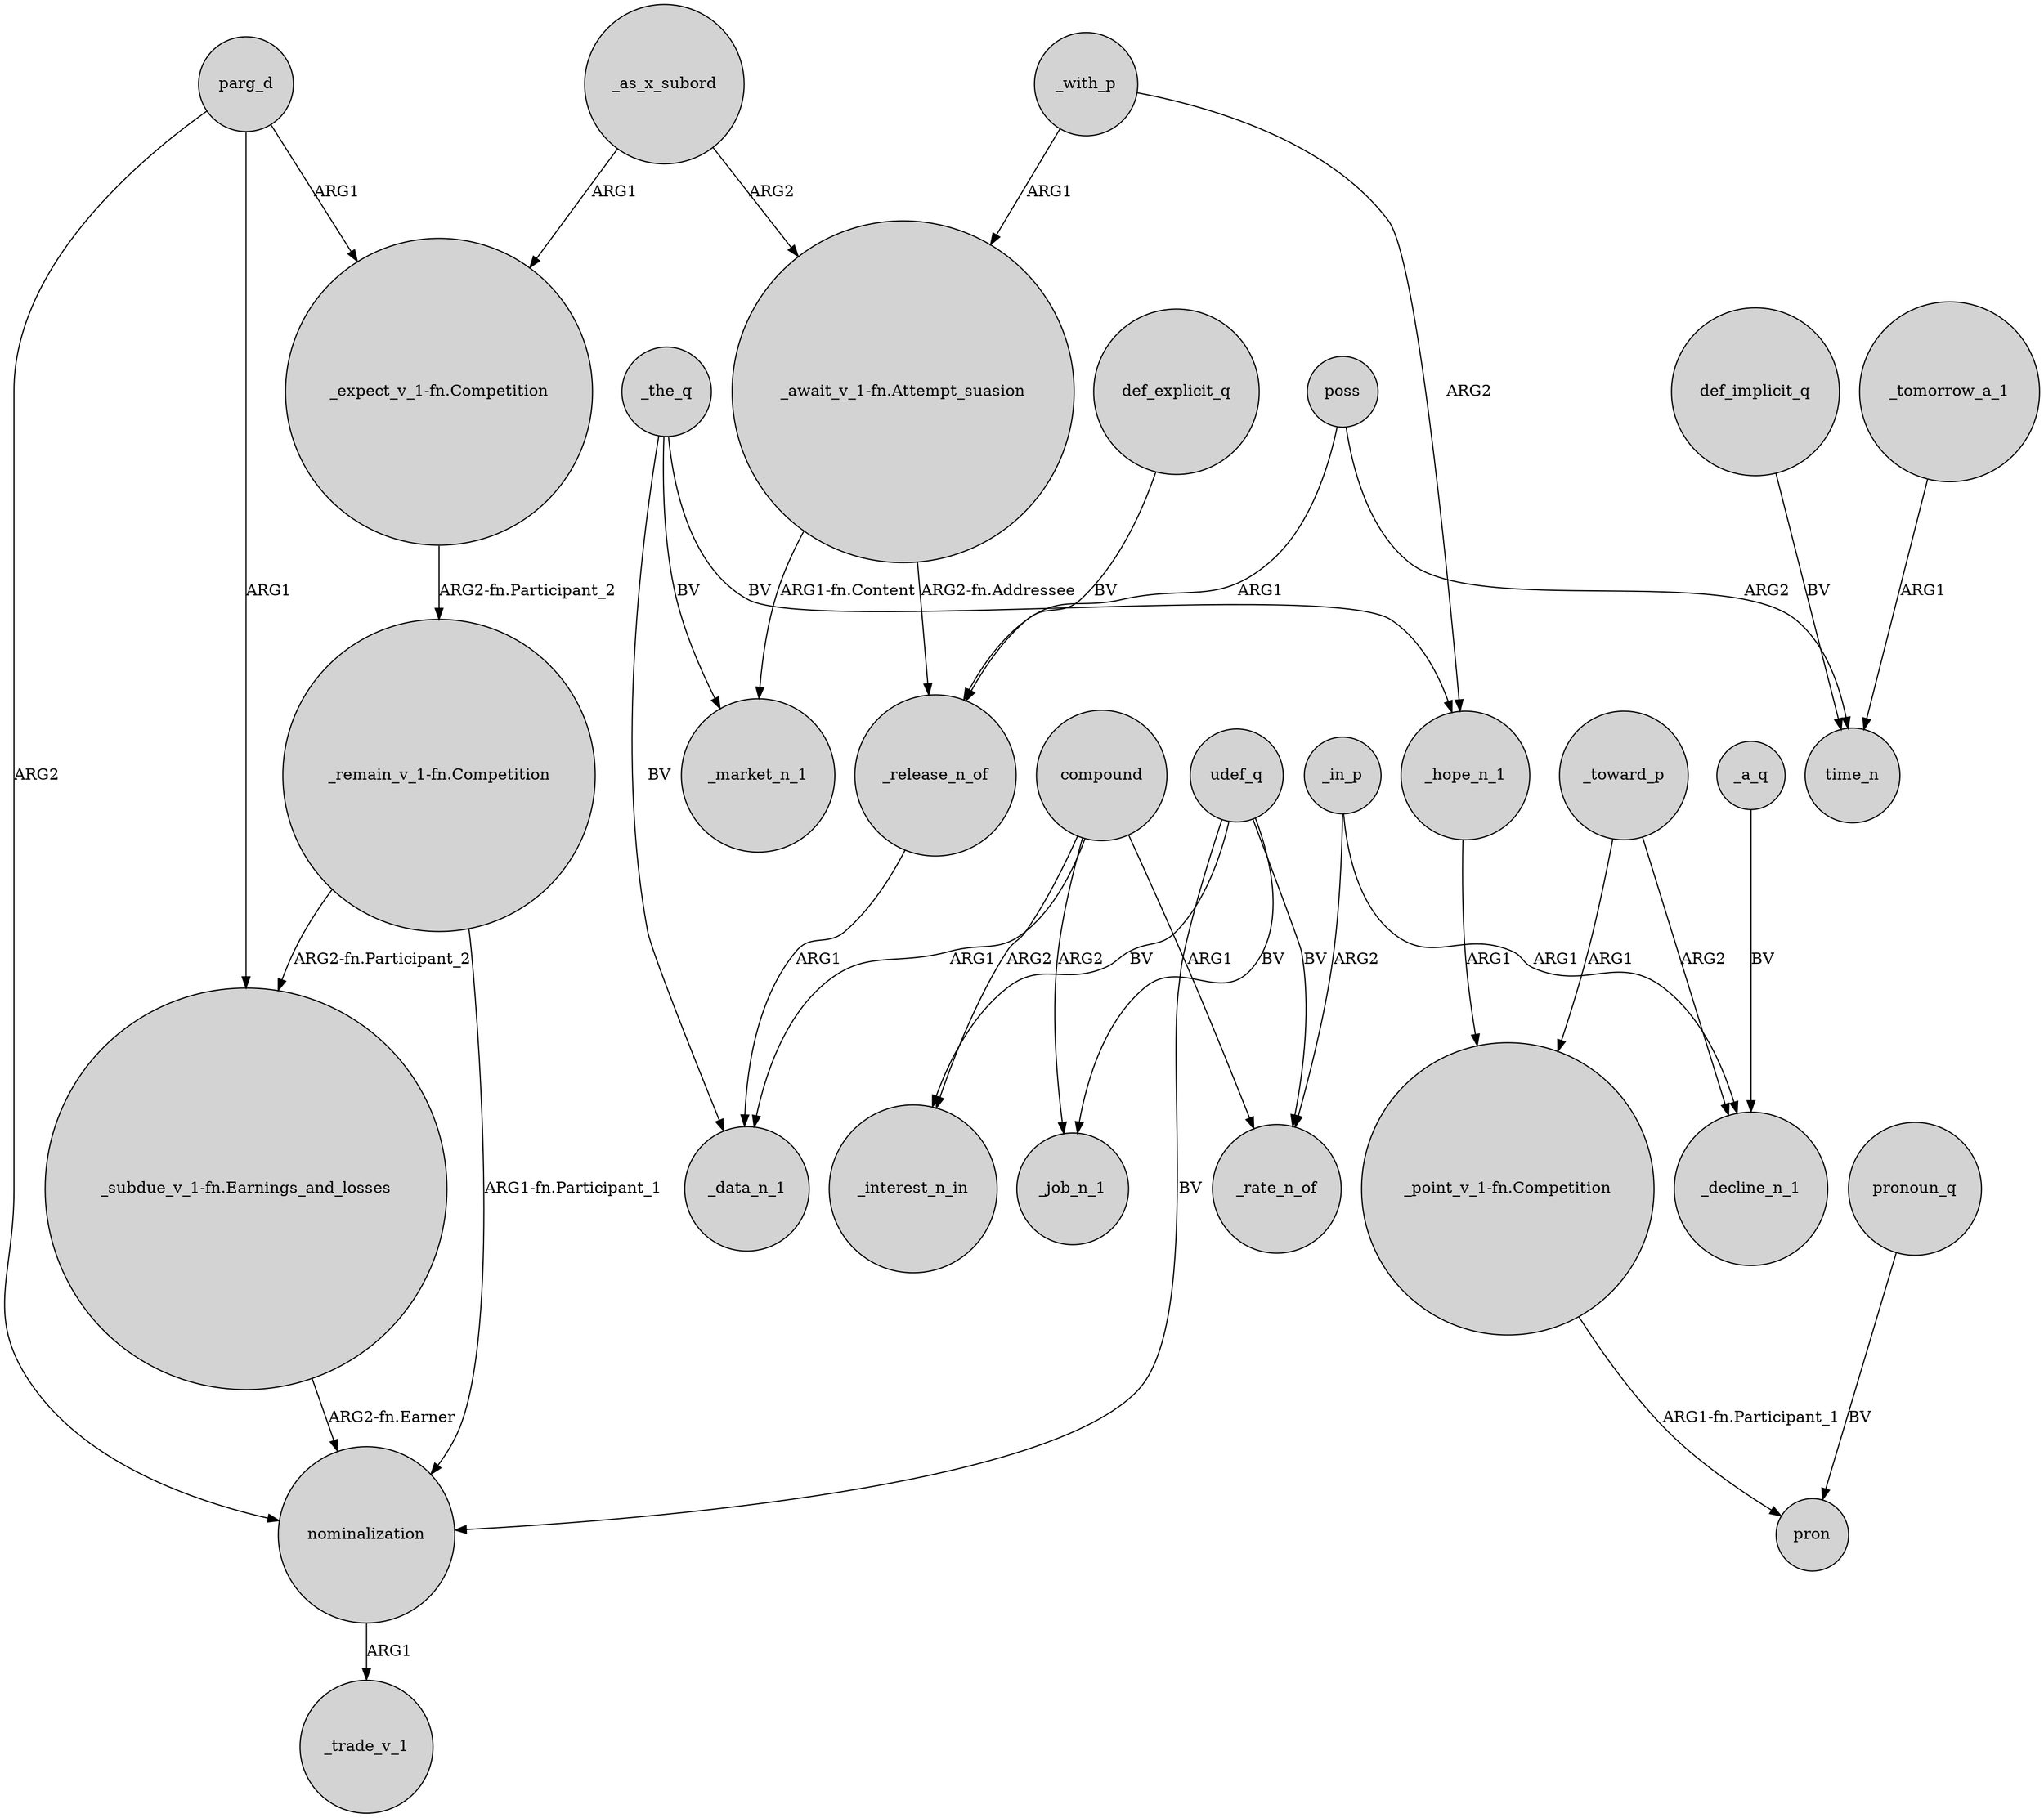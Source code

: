 digraph {
	node [shape=circle style=filled]
	_as_x_subord -> "_await_v_1-fn.Attempt_suasion" [label=ARG2]
	compound -> _data_n_1 [label=ARG1]
	udef_q -> nominalization [label=BV]
	_toward_p -> _decline_n_1 [label=ARG2]
	parg_d -> "_subdue_v_1-fn.Earnings_and_losses" [label=ARG1]
	compound -> _rate_n_of [label=ARG1]
	udef_q -> _rate_n_of [label=BV]
	_a_q -> _decline_n_1 [label=BV]
	_in_p -> _decline_n_1 [label=ARG1]
	_the_q -> _market_n_1 [label=BV]
	pronoun_q -> pron [label=BV]
	_hope_n_1 -> "_point_v_1-fn.Competition" [label=ARG1]
	_in_p -> _rate_n_of [label=ARG2]
	_toward_p -> "_point_v_1-fn.Competition" [label=ARG1]
	"_await_v_1-fn.Attempt_suasion" -> _market_n_1 [label="ARG1-fn.Content"]
	"_remain_v_1-fn.Competition" -> nominalization [label="ARG1-fn.Participant_1"]
	compound -> _job_n_1 [label=ARG2]
	_as_x_subord -> "_expect_v_1-fn.Competition" [label=ARG1]
	def_explicit_q -> _release_n_of [label=BV]
	_the_q -> _hope_n_1 [label=BV]
	_release_n_of -> _data_n_1 [label=ARG1]
	_the_q -> _data_n_1 [label=BV]
	"_subdue_v_1-fn.Earnings_and_losses" -> nominalization [label="ARG2-fn.Earner"]
	_with_p -> _hope_n_1 [label=ARG2]
	"_point_v_1-fn.Competition" -> pron [label="ARG1-fn.Participant_1"]
	_with_p -> "_await_v_1-fn.Attempt_suasion" [label=ARG1]
	parg_d -> "_expect_v_1-fn.Competition" [label=ARG1]
	udef_q -> _job_n_1 [label=BV]
	_tomorrow_a_1 -> time_n [label=ARG1]
	poss -> time_n [label=ARG2]
	udef_q -> _interest_n_in [label=BV]
	poss -> _release_n_of [label=ARG1]
	"_await_v_1-fn.Attempt_suasion" -> _release_n_of [label="ARG2-fn.Addressee"]
	"_expect_v_1-fn.Competition" -> "_remain_v_1-fn.Competition" [label="ARG2-fn.Participant_2"]
	def_implicit_q -> time_n [label=BV]
	nominalization -> _trade_v_1 [label=ARG1]
	compound -> _interest_n_in [label=ARG2]
	parg_d -> nominalization [label=ARG2]
	"_remain_v_1-fn.Competition" -> "_subdue_v_1-fn.Earnings_and_losses" [label="ARG2-fn.Participant_2"]
}
